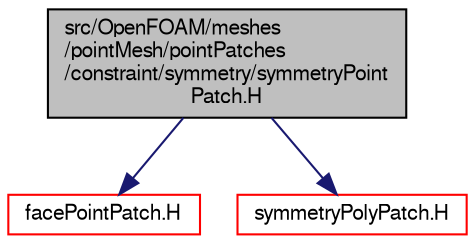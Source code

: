 digraph "src/OpenFOAM/meshes/pointMesh/pointPatches/constraint/symmetry/symmetryPointPatch.H"
{
  bgcolor="transparent";
  edge [fontname="FreeSans",fontsize="10",labelfontname="FreeSans",labelfontsize="10"];
  node [fontname="FreeSans",fontsize="10",shape=record];
  Node0 [label="src/OpenFOAM/meshes\l/pointMesh/pointPatches\l/constraint/symmetry/symmetryPoint\lPatch.H",height=0.2,width=0.4,color="black", fillcolor="grey75", style="filled", fontcolor="black"];
  Node0 -> Node1 [color="midnightblue",fontsize="10",style="solid",fontname="FreeSans"];
  Node1 [label="facePointPatch.H",height=0.2,width=0.4,color="red",URL="$a11504.html"];
  Node0 -> Node154 [color="midnightblue",fontsize="10",style="solid",fontname="FreeSans"];
  Node154 [label="symmetryPolyPatch.H",height=0.2,width=0.4,color="red",URL="$a11729.html"];
}

